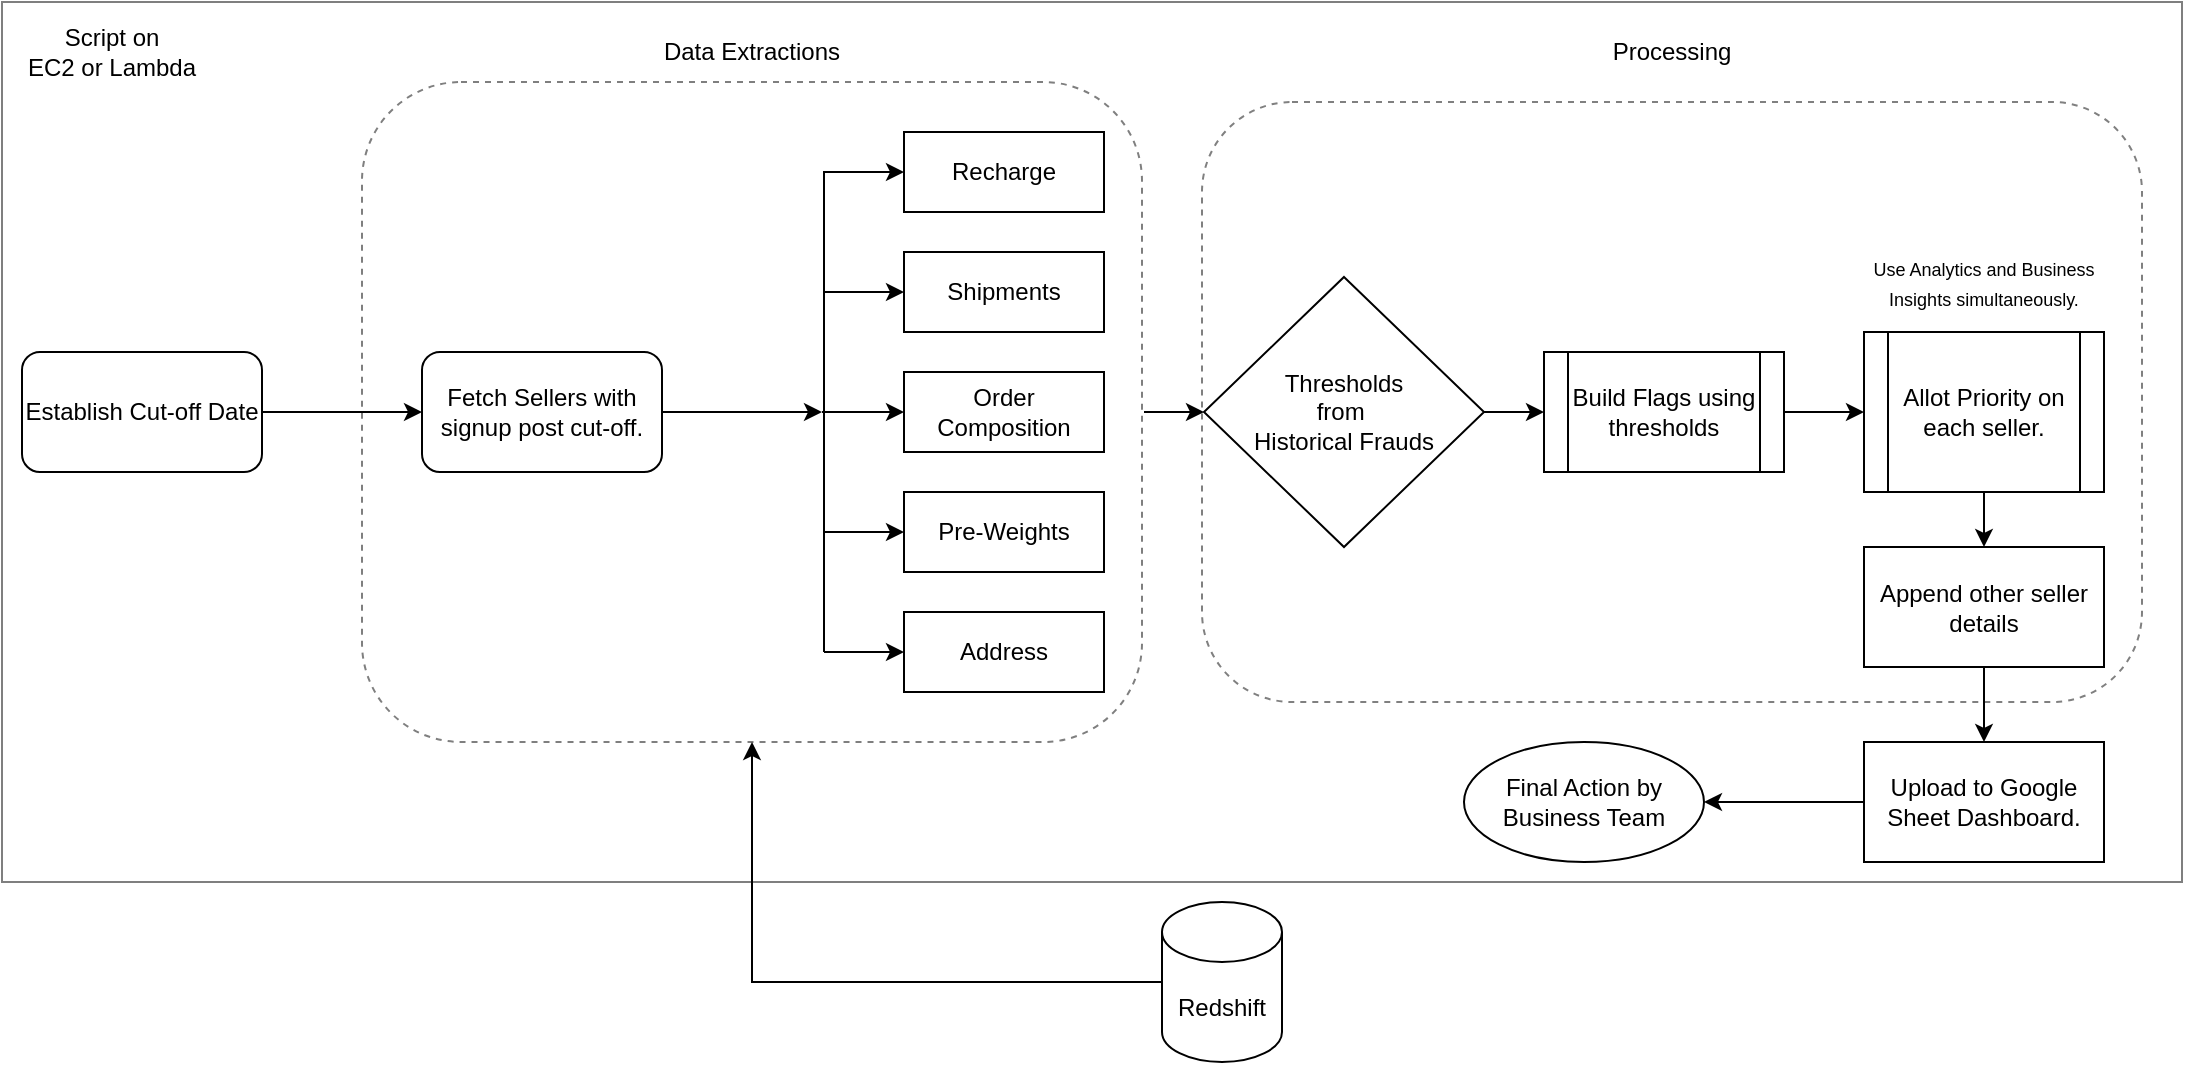 <mxfile version="18.0.6" type="github">
  <diagram id="8cZIyfEbO-nk-H5uPiOq" name="Page-1">
    <mxGraphModel dx="1213" dy="647" grid="1" gridSize="10" guides="1" tooltips="1" connect="1" arrows="1" fold="1" page="1" pageScale="1" pageWidth="1169" pageHeight="827" math="0" shadow="0">
      <root>
        <mxCell id="0" />
        <mxCell id="1" parent="0" />
        <mxCell id="yBKDoW5o_K85H9uwSnSi-1" value="" style="rounded=1;whiteSpace=wrap;html=1;dashed=1;" vertex="1" parent="1">
          <mxGeometry x="630" y="60" width="470" height="300" as="geometry" />
        </mxCell>
        <mxCell id="7BoCNROPN6OZJxEyDvg5-37" value="" style="rounded=0;whiteSpace=wrap;html=1;opacity=50;" parent="1" vertex="1">
          <mxGeometry x="30" y="10" width="1090" height="440" as="geometry" />
        </mxCell>
        <mxCell id="7BoCNROPN6OZJxEyDvg5-29" value="" style="rounded=1;whiteSpace=wrap;html=1;opacity=50;dashed=1;" parent="1" vertex="1">
          <mxGeometry x="210" y="50" width="390" height="330" as="geometry" />
        </mxCell>
        <mxCell id="7BoCNROPN6OZJxEyDvg5-3" value="" style="edgeStyle=orthogonalEdgeStyle;rounded=0;orthogonalLoop=1;jettySize=auto;html=1;" parent="1" source="7BoCNROPN6OZJxEyDvg5-1" target="7BoCNROPN6OZJxEyDvg5-2" edge="1">
          <mxGeometry relative="1" as="geometry" />
        </mxCell>
        <mxCell id="7BoCNROPN6OZJxEyDvg5-1" value="Establish Cut-off Date" style="rounded=1;whiteSpace=wrap;html=1;" parent="1" vertex="1">
          <mxGeometry x="40" y="185" width="120" height="60" as="geometry" />
        </mxCell>
        <mxCell id="7BoCNROPN6OZJxEyDvg5-5" value="" style="edgeStyle=orthogonalEdgeStyle;rounded=0;orthogonalLoop=1;jettySize=auto;html=1;" parent="1" source="7BoCNROPN6OZJxEyDvg5-2" edge="1">
          <mxGeometry relative="1" as="geometry">
            <mxPoint x="440" y="215" as="targetPoint" />
          </mxGeometry>
        </mxCell>
        <mxCell id="7BoCNROPN6OZJxEyDvg5-2" value="Fetch Sellers with signup post cut-off." style="whiteSpace=wrap;html=1;rounded=1;" parent="1" vertex="1">
          <mxGeometry x="240" y="185" width="120" height="60" as="geometry" />
        </mxCell>
        <mxCell id="7BoCNROPN6OZJxEyDvg5-31" value="" style="edgeStyle=orthogonalEdgeStyle;rounded=0;orthogonalLoop=1;jettySize=auto;html=1;" parent="1" source="7BoCNROPN6OZJxEyDvg5-6" target="7BoCNROPN6OZJxEyDvg5-29" edge="1">
          <mxGeometry relative="1" as="geometry" />
        </mxCell>
        <mxCell id="7BoCNROPN6OZJxEyDvg5-6" value="Redshift" style="shape=cylinder3;whiteSpace=wrap;html=1;boundedLbl=1;backgroundOutline=1;size=15;" parent="1" vertex="1">
          <mxGeometry x="610" y="460" width="60" height="80" as="geometry" />
        </mxCell>
        <mxCell id="7BoCNROPN6OZJxEyDvg5-7" value="" style="endArrow=classic;html=1;rounded=0;" parent="1" edge="1">
          <mxGeometry width="50" height="50" relative="1" as="geometry">
            <mxPoint x="441" y="215" as="sourcePoint" />
            <mxPoint x="481" y="95" as="targetPoint" />
            <Array as="points">
              <mxPoint x="441" y="95" />
            </Array>
          </mxGeometry>
        </mxCell>
        <mxCell id="7BoCNROPN6OZJxEyDvg5-8" value="Recharge" style="rounded=0;whiteSpace=wrap;html=1;" parent="1" vertex="1">
          <mxGeometry x="481" y="75" width="100" height="40" as="geometry" />
        </mxCell>
        <mxCell id="7BoCNROPN6OZJxEyDvg5-9" value="Shipments" style="rounded=0;whiteSpace=wrap;html=1;" parent="1" vertex="1">
          <mxGeometry x="481" y="135" width="100" height="40" as="geometry" />
        </mxCell>
        <mxCell id="7BoCNROPN6OZJxEyDvg5-10" value="" style="endArrow=classic;html=1;rounded=0;entryX=0;entryY=0.5;entryDx=0;entryDy=0;" parent="1" target="7BoCNROPN6OZJxEyDvg5-9" edge="1">
          <mxGeometry width="50" height="50" relative="1" as="geometry">
            <mxPoint x="441" y="155" as="sourcePoint" />
            <mxPoint x="361" y="185" as="targetPoint" />
          </mxGeometry>
        </mxCell>
        <mxCell id="7BoCNROPN6OZJxEyDvg5-11" value="Order Composition" style="rounded=0;whiteSpace=wrap;html=1;" parent="1" vertex="1">
          <mxGeometry x="481" y="195" width="100" height="40" as="geometry" />
        </mxCell>
        <mxCell id="7BoCNROPN6OZJxEyDvg5-12" value="Pre-Weights" style="rounded=0;whiteSpace=wrap;html=1;" parent="1" vertex="1">
          <mxGeometry x="481" y="255" width="100" height="40" as="geometry" />
        </mxCell>
        <mxCell id="7BoCNROPN6OZJxEyDvg5-13" value="" style="endArrow=classic;html=1;rounded=0;entryX=0;entryY=0.5;entryDx=0;entryDy=0;" parent="1" target="7BoCNROPN6OZJxEyDvg5-12" edge="1">
          <mxGeometry width="50" height="50" relative="1" as="geometry">
            <mxPoint x="441" y="275" as="sourcePoint" />
            <mxPoint x="361" y="305" as="targetPoint" />
          </mxGeometry>
        </mxCell>
        <mxCell id="7BoCNROPN6OZJxEyDvg5-14" value="Address" style="rounded=0;whiteSpace=wrap;html=1;" parent="1" vertex="1">
          <mxGeometry x="481" y="315" width="100" height="40" as="geometry" />
        </mxCell>
        <mxCell id="7BoCNROPN6OZJxEyDvg5-15" value="" style="endArrow=classic;html=1;rounded=0;entryX=0;entryY=0.5;entryDx=0;entryDy=0;" parent="1" target="7BoCNROPN6OZJxEyDvg5-14" edge="1">
          <mxGeometry width="50" height="50" relative="1" as="geometry">
            <mxPoint x="441" y="335" as="sourcePoint" />
            <mxPoint x="361" y="365" as="targetPoint" />
          </mxGeometry>
        </mxCell>
        <mxCell id="7BoCNROPN6OZJxEyDvg5-16" value="" style="endArrow=none;html=1;rounded=0;" parent="1" edge="1">
          <mxGeometry width="50" height="50" relative="1" as="geometry">
            <mxPoint x="441" y="335" as="sourcePoint" />
            <mxPoint x="441" y="215" as="targetPoint" />
          </mxGeometry>
        </mxCell>
        <mxCell id="7BoCNROPN6OZJxEyDvg5-18" value="Data Extractions" style="text;html=1;strokeColor=none;fillColor=none;align=center;verticalAlign=middle;whiteSpace=wrap;rounded=0;opacity=20;" parent="1" vertex="1">
          <mxGeometry x="358" y="20" width="94" height="30" as="geometry" />
        </mxCell>
        <mxCell id="7BoCNROPN6OZJxEyDvg5-19" value="Thresholds&lt;br&gt;from&amp;nbsp;&lt;br&gt;Historical Frauds" style="rhombus;whiteSpace=wrap;html=1;" parent="1" vertex="1">
          <mxGeometry x="631" y="147.5" width="140" height="135" as="geometry" />
        </mxCell>
        <mxCell id="7BoCNROPN6OZJxEyDvg5-20" value="" style="endArrow=classic;html=1;rounded=0;exitX=1;exitY=0.5;exitDx=0;exitDy=0;entryX=0;entryY=0.5;entryDx=0;entryDy=0;" parent="1" target="7BoCNROPN6OZJxEyDvg5-19" edge="1">
          <mxGeometry width="50" height="50" relative="1" as="geometry">
            <mxPoint x="601" y="215" as="sourcePoint" />
            <mxPoint x="481" y="155" as="targetPoint" />
          </mxGeometry>
        </mxCell>
        <mxCell id="7BoCNROPN6OZJxEyDvg5-21" value="Build Flags using&lt;br&gt;thresholds" style="shape=process;whiteSpace=wrap;html=1;backgroundOutline=1;" parent="1" vertex="1">
          <mxGeometry x="801" y="185" width="120" height="60" as="geometry" />
        </mxCell>
        <mxCell id="7BoCNROPN6OZJxEyDvg5-22" value="" style="endArrow=classic;html=1;rounded=0;exitX=1;exitY=0.5;exitDx=0;exitDy=0;" parent="1" source="7BoCNROPN6OZJxEyDvg5-19" target="7BoCNROPN6OZJxEyDvg5-21" edge="1">
          <mxGeometry width="50" height="50" relative="1" as="geometry">
            <mxPoint x="621" y="195" as="sourcePoint" />
            <mxPoint x="671" y="145" as="targetPoint" />
          </mxGeometry>
        </mxCell>
        <mxCell id="7BoCNROPN6OZJxEyDvg5-33" value="" style="edgeStyle=orthogonalEdgeStyle;rounded=0;orthogonalLoop=1;jettySize=auto;html=1;strokeColor=#000000;" parent="1" source="7BoCNROPN6OZJxEyDvg5-23" target="7BoCNROPN6OZJxEyDvg5-32" edge="1">
          <mxGeometry relative="1" as="geometry" />
        </mxCell>
        <mxCell id="7BoCNROPN6OZJxEyDvg5-23" value="Allot Priority on each seller." style="shape=process;whiteSpace=wrap;html=1;backgroundOutline=1;" parent="1" vertex="1">
          <mxGeometry x="961" y="175" width="120" height="80" as="geometry" />
        </mxCell>
        <mxCell id="7BoCNROPN6OZJxEyDvg5-24" value="" style="endArrow=classic;html=1;rounded=0;exitX=1;exitY=0.5;exitDx=0;exitDy=0;" parent="1" source="7BoCNROPN6OZJxEyDvg5-21" target="7BoCNROPN6OZJxEyDvg5-23" edge="1">
          <mxGeometry width="50" height="50" relative="1" as="geometry">
            <mxPoint x="701" y="135" as="sourcePoint" />
            <mxPoint x="751" y="85" as="targetPoint" />
          </mxGeometry>
        </mxCell>
        <mxCell id="7BoCNROPN6OZJxEyDvg5-25" value="&lt;font style=&quot;font-size: 9px;&quot;&gt;Use Analytics and Business Insights simultaneously.&lt;/font&gt;" style="text;html=1;strokeColor=none;fillColor=none;align=center;verticalAlign=middle;whiteSpace=wrap;rounded=0;" parent="1" vertex="1">
          <mxGeometry x="951" y="135" width="140" height="30" as="geometry" />
        </mxCell>
        <mxCell id="7BoCNROPN6OZJxEyDvg5-28" value="" style="endArrow=classic;html=1;rounded=0;" parent="1" target="7BoCNROPN6OZJxEyDvg5-11" edge="1">
          <mxGeometry width="50" height="50" relative="1" as="geometry">
            <mxPoint x="440" y="215" as="sourcePoint" />
            <mxPoint x="570" y="180" as="targetPoint" />
          </mxGeometry>
        </mxCell>
        <mxCell id="7BoCNROPN6OZJxEyDvg5-35" value="" style="edgeStyle=orthogonalEdgeStyle;rounded=0;orthogonalLoop=1;jettySize=auto;html=1;strokeColor=#000000;" parent="1" source="7BoCNROPN6OZJxEyDvg5-32" target="7BoCNROPN6OZJxEyDvg5-34" edge="1">
          <mxGeometry relative="1" as="geometry" />
        </mxCell>
        <mxCell id="7BoCNROPN6OZJxEyDvg5-32" value="Append other seller details" style="whiteSpace=wrap;html=1;" parent="1" vertex="1">
          <mxGeometry x="961" y="282.5" width="120" height="60" as="geometry" />
        </mxCell>
        <mxCell id="7BoCNROPN6OZJxEyDvg5-40" value="" style="edgeStyle=orthogonalEdgeStyle;rounded=0;orthogonalLoop=1;jettySize=auto;html=1;strokeColor=#000000;" parent="1" source="7BoCNROPN6OZJxEyDvg5-34" target="7BoCNROPN6OZJxEyDvg5-39" edge="1">
          <mxGeometry relative="1" as="geometry" />
        </mxCell>
        <mxCell id="7BoCNROPN6OZJxEyDvg5-34" value="Upload to Google Sheet Dashboard." style="rectangle;whiteSpace=wrap;html=1;" parent="1" vertex="1">
          <mxGeometry x="961" y="380" width="120" height="60" as="geometry" />
        </mxCell>
        <mxCell id="7BoCNROPN6OZJxEyDvg5-38" value="Script on &lt;br&gt;EC2 or Lambda" style="text;html=1;strokeColor=none;fillColor=none;align=center;verticalAlign=middle;whiteSpace=wrap;rounded=0;opacity=50;" parent="1" vertex="1">
          <mxGeometry x="40" y="20" width="90" height="30" as="geometry" />
        </mxCell>
        <mxCell id="7BoCNROPN6OZJxEyDvg5-39" value="Final Action by Business Team" style="ellipse;whiteSpace=wrap;html=1;" parent="1" vertex="1">
          <mxGeometry x="761" y="380" width="120" height="60" as="geometry" />
        </mxCell>
        <mxCell id="yBKDoW5o_K85H9uwSnSi-2" value="Processing" style="text;html=1;strokeColor=none;fillColor=none;align=center;verticalAlign=middle;whiteSpace=wrap;rounded=0;dashed=1;" vertex="1" parent="1">
          <mxGeometry x="835" y="20" width="60" height="30" as="geometry" />
        </mxCell>
      </root>
    </mxGraphModel>
  </diagram>
</mxfile>
